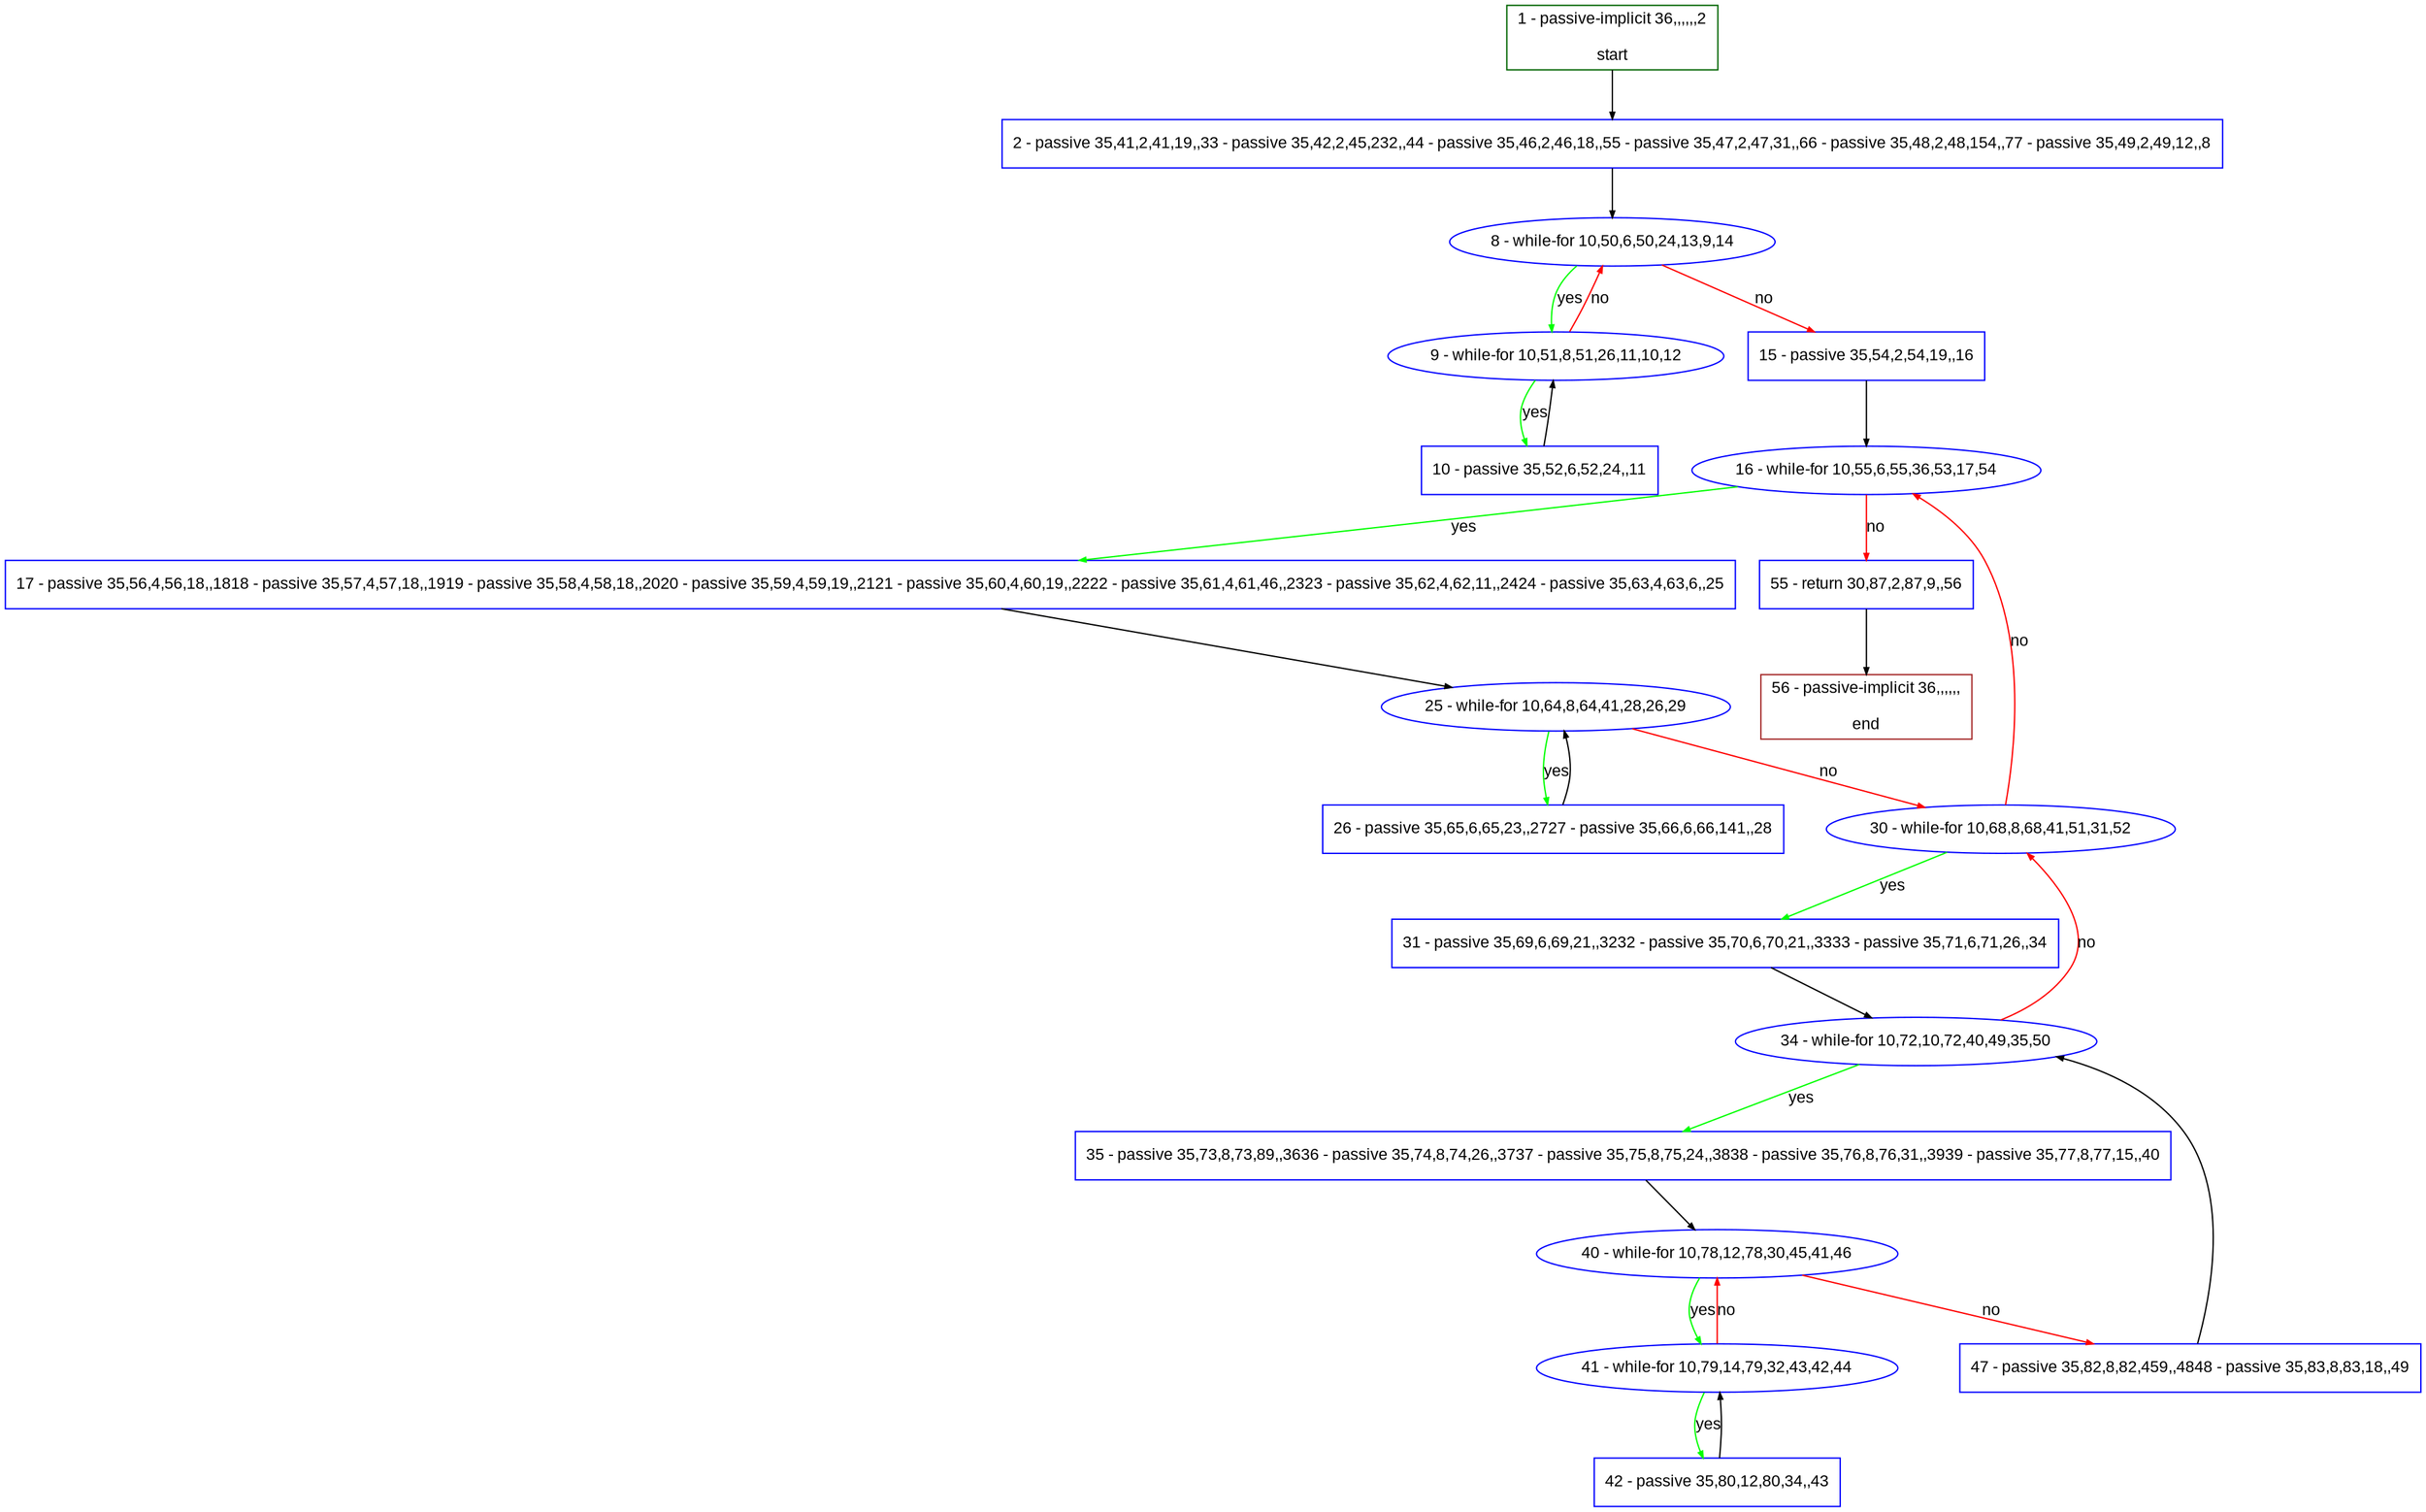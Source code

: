digraph "" {
  graph [pack="true", label="", fontsize="12", packmode="clust", fontname="Arial", fillcolor="#FFFFCC", bgcolor="white", style="rounded,filled", compound="true"];
  node [node_initialized="no", label="", color="grey", fontsize="12", fillcolor="white", fontname="Arial", style="filled", shape="rectangle", compound="true", fixedsize="false"];
  edge [fontcolor="black", arrowhead="normal", arrowtail="none", arrowsize="0.5", ltail="", label="", color="black", fontsize="12", lhead="", fontname="Arial", dir="forward", compound="true"];
  __N1 [label="2 - passive 35,41,2,41,19,,33 - passive 35,42,2,45,232,,44 - passive 35,46,2,46,18,,55 - passive 35,47,2,47,31,,66 - passive 35,48,2,48,154,,77 - passive 35,49,2,49,12,,8", color="#0000ff", fillcolor="#ffffff", style="filled", shape="box"];
  __N2 [label="1 - passive-implicit 36,,,,,,2\n\nstart", color="#006400", fillcolor="#ffffff", style="filled", shape="box"];
  __N3 [label="8 - while-for 10,50,6,50,24,13,9,14", color="#0000ff", fillcolor="#ffffff", style="filled", shape="oval"];
  __N4 [label="9 - while-for 10,51,8,51,26,11,10,12", color="#0000ff", fillcolor="#ffffff", style="filled", shape="oval"];
  __N5 [label="15 - passive 35,54,2,54,19,,16", color="#0000ff", fillcolor="#ffffff", style="filled", shape="box"];
  __N6 [label="10 - passive 35,52,6,52,24,,11", color="#0000ff", fillcolor="#ffffff", style="filled", shape="box"];
  __N7 [label="16 - while-for 10,55,6,55,36,53,17,54", color="#0000ff", fillcolor="#ffffff", style="filled", shape="oval"];
  __N8 [label="17 - passive 35,56,4,56,18,,1818 - passive 35,57,4,57,18,,1919 - passive 35,58,4,58,18,,2020 - passive 35,59,4,59,19,,2121 - passive 35,60,4,60,19,,2222 - passive 35,61,4,61,46,,2323 - passive 35,62,4,62,11,,2424 - passive 35,63,4,63,6,,25", color="#0000ff", fillcolor="#ffffff", style="filled", shape="box"];
  __N9 [label="55 - return 30,87,2,87,9,,56", color="#0000ff", fillcolor="#ffffff", style="filled", shape="box"];
  __N10 [label="25 - while-for 10,64,8,64,41,28,26,29", color="#0000ff", fillcolor="#ffffff", style="filled", shape="oval"];
  __N11 [label="26 - passive 35,65,6,65,23,,2727 - passive 35,66,6,66,141,,28", color="#0000ff", fillcolor="#ffffff", style="filled", shape="box"];
  __N12 [label="30 - while-for 10,68,8,68,41,51,31,52", color="#0000ff", fillcolor="#ffffff", style="filled", shape="oval"];
  __N13 [label="31 - passive 35,69,6,69,21,,3232 - passive 35,70,6,70,21,,3333 - passive 35,71,6,71,26,,34", color="#0000ff", fillcolor="#ffffff", style="filled", shape="box"];
  __N14 [label="34 - while-for 10,72,10,72,40,49,35,50", color="#0000ff", fillcolor="#ffffff", style="filled", shape="oval"];
  __N15 [label="35 - passive 35,73,8,73,89,,3636 - passive 35,74,8,74,26,,3737 - passive 35,75,8,75,24,,3838 - passive 35,76,8,76,31,,3939 - passive 35,77,8,77,15,,40", color="#0000ff", fillcolor="#ffffff", style="filled", shape="box"];
  __N16 [label="40 - while-for 10,78,12,78,30,45,41,46", color="#0000ff", fillcolor="#ffffff", style="filled", shape="oval"];
  __N17 [label="41 - while-for 10,79,14,79,32,43,42,44", color="#0000ff", fillcolor="#ffffff", style="filled", shape="oval"];
  __N18 [label="47 - passive 35,82,8,82,459,,4848 - passive 35,83,8,83,18,,49", color="#0000ff", fillcolor="#ffffff", style="filled", shape="box"];
  __N19 [label="42 - passive 35,80,12,80,34,,43", color="#0000ff", fillcolor="#ffffff", style="filled", shape="box"];
  __N20 [label="56 - passive-implicit 36,,,,,,\n\nend", color="#a52a2a", fillcolor="#ffffff", style="filled", shape="box"];
  __N2 -> __N1 [arrowhead="normal", arrowtail="none", color="#000000", label="", dir="forward"];
  __N1 -> __N3 [arrowhead="normal", arrowtail="none", color="#000000", label="", dir="forward"];
  __N3 -> __N4 [arrowhead="normal", arrowtail="none", color="#00ff00", label="yes", dir="forward"];
  __N4 -> __N3 [arrowhead="normal", arrowtail="none", color="#ff0000", label="no", dir="forward"];
  __N3 -> __N5 [arrowhead="normal", arrowtail="none", color="#ff0000", label="no", dir="forward"];
  __N4 -> __N6 [arrowhead="normal", arrowtail="none", color="#00ff00", label="yes", dir="forward"];
  __N6 -> __N4 [arrowhead="normal", arrowtail="none", color="#000000", label="", dir="forward"];
  __N5 -> __N7 [arrowhead="normal", arrowtail="none", color="#000000", label="", dir="forward"];
  __N7 -> __N8 [arrowhead="normal", arrowtail="none", color="#00ff00", label="yes", dir="forward"];
  __N7 -> __N9 [arrowhead="normal", arrowtail="none", color="#ff0000", label="no", dir="forward"];
  __N8 -> __N10 [arrowhead="normal", arrowtail="none", color="#000000", label="", dir="forward"];
  __N10 -> __N11 [arrowhead="normal", arrowtail="none", color="#00ff00", label="yes", dir="forward"];
  __N11 -> __N10 [arrowhead="normal", arrowtail="none", color="#000000", label="", dir="forward"];
  __N10 -> __N12 [arrowhead="normal", arrowtail="none", color="#ff0000", label="no", dir="forward"];
  __N12 -> __N7 [arrowhead="normal", arrowtail="none", color="#ff0000", label="no", dir="forward"];
  __N12 -> __N13 [arrowhead="normal", arrowtail="none", color="#00ff00", label="yes", dir="forward"];
  __N13 -> __N14 [arrowhead="normal", arrowtail="none", color="#000000", label="", dir="forward"];
  __N14 -> __N12 [arrowhead="normal", arrowtail="none", color="#ff0000", label="no", dir="forward"];
  __N14 -> __N15 [arrowhead="normal", arrowtail="none", color="#00ff00", label="yes", dir="forward"];
  __N15 -> __N16 [arrowhead="normal", arrowtail="none", color="#000000", label="", dir="forward"];
  __N16 -> __N17 [arrowhead="normal", arrowtail="none", color="#00ff00", label="yes", dir="forward"];
  __N17 -> __N16 [arrowhead="normal", arrowtail="none", color="#ff0000", label="no", dir="forward"];
  __N16 -> __N18 [arrowhead="normal", arrowtail="none", color="#ff0000", label="no", dir="forward"];
  __N17 -> __N19 [arrowhead="normal", arrowtail="none", color="#00ff00", label="yes", dir="forward"];
  __N19 -> __N17 [arrowhead="normal", arrowtail="none", color="#000000", label="", dir="forward"];
  __N18 -> __N14 [arrowhead="normal", arrowtail="none", color="#000000", label="", dir="forward"];
  __N9 -> __N20 [arrowhead="normal", arrowtail="none", color="#000000", label="", dir="forward"];
}
